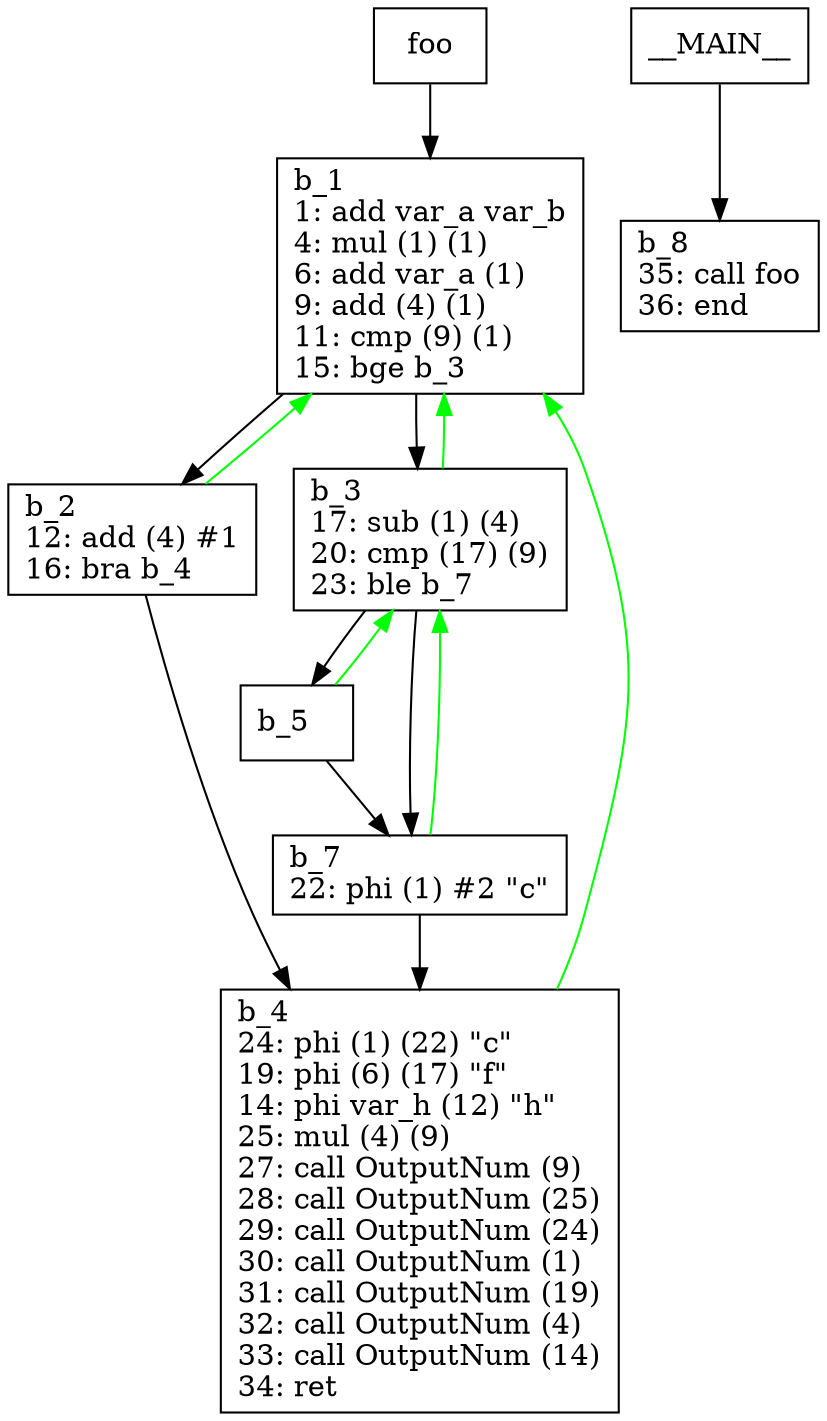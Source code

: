 digraph Computation {
node [shape=box];
foo -> b_1;
b_1 [label="b_1\l1: add var_a var_b\l4: mul (1) (1)\l6: add var_a (1)\l9: add (4) (1)\l11: cmp (9) (1)\l15: bge b_3\l"]
b_1 -> b_2;
b_2 [label="b_2\l12: add (4) #1\l16: bra b_4\l"]
b_2 -> b_4;
b_4 [label="b_4\l24: phi (1) (22) \"c\"\l19: phi (6) (17) \"f\"\l14: phi var_h (12) \"h\"\l25: mul (4) (9)\l27: call OutputNum (9)\l28: call OutputNum (25)\l29: call OutputNum (24)\l30: call OutputNum (1)\l31: call OutputNum (19)\l32: call OutputNum (4)\l33: call OutputNum (14)\l34: ret \l"]
b_4 -> b_1[color="green"];
b_2 -> b_1[color="green"];
b_1 -> b_3;
b_3 [label="b_3\l17: sub (1) (4)\l20: cmp (17) (9)\l23: ble b_7\l"]
b_3 -> b_5;
b_5 [label="b_5\l"]
b_5 -> b_7;
b_7 [label="b_7\l22: phi (1) #2 \"c\"\l"]
b_7 -> b_4;
b_7 -> b_3[color="green"];
b_5 -> b_3[color="green"];
b_3 -> b_7;
b_3 -> b_1[color="green"];
__MAIN__ -> b_8;
b_8 [label="b_8\l35: call foo\l36: end\l"]
}